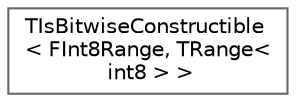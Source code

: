 digraph "Graphical Class Hierarchy"
{
 // INTERACTIVE_SVG=YES
 // LATEX_PDF_SIZE
  bgcolor="transparent";
  edge [fontname=Helvetica,fontsize=10,labelfontname=Helvetica,labelfontsize=10];
  node [fontname=Helvetica,fontsize=10,shape=box,height=0.2,width=0.4];
  rankdir="LR";
  Node0 [id="Node000000",label="TIsBitwiseConstructible\l\< FInt8Range, TRange\<\l int8 \> \>",height=0.2,width=0.4,color="grey40", fillcolor="white", style="filled",URL="$d5/d1d/structTIsBitwiseConstructible_3_01FInt8Range_00_01TRange_3_01int8_01_4_01_4.html",tooltip=" "];
}
